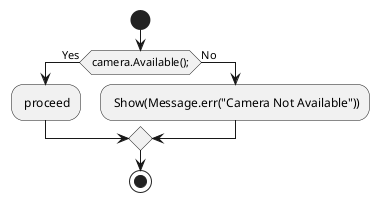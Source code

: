 @startuml Facial-Recognition
start

if (camera.Available();) then (Yes)
  : proceed;
else (No)
  : Show(Message.err("Camera Not Available"));
endif
stop
@enduml